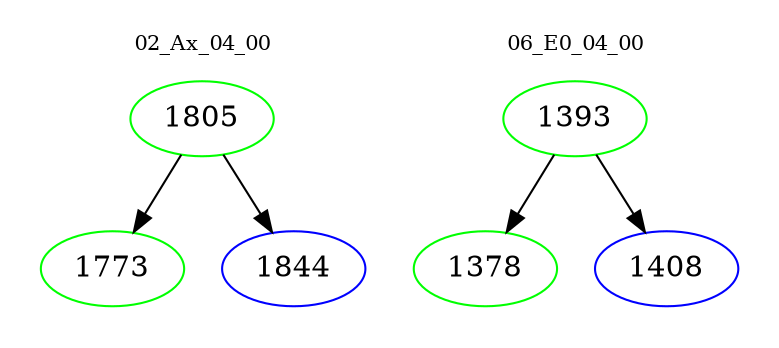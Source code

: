 digraph{
subgraph cluster_0 {
color = white
label = "02_Ax_04_00";
fontsize=10;
T0_1805 [label="1805", color="green"]
T0_1805 -> T0_1773 [color="black"]
T0_1773 [label="1773", color="green"]
T0_1805 -> T0_1844 [color="black"]
T0_1844 [label="1844", color="blue"]
}
subgraph cluster_1 {
color = white
label = "06_E0_04_00";
fontsize=10;
T1_1393 [label="1393", color="green"]
T1_1393 -> T1_1378 [color="black"]
T1_1378 [label="1378", color="green"]
T1_1393 -> T1_1408 [color="black"]
T1_1408 [label="1408", color="blue"]
}
}
